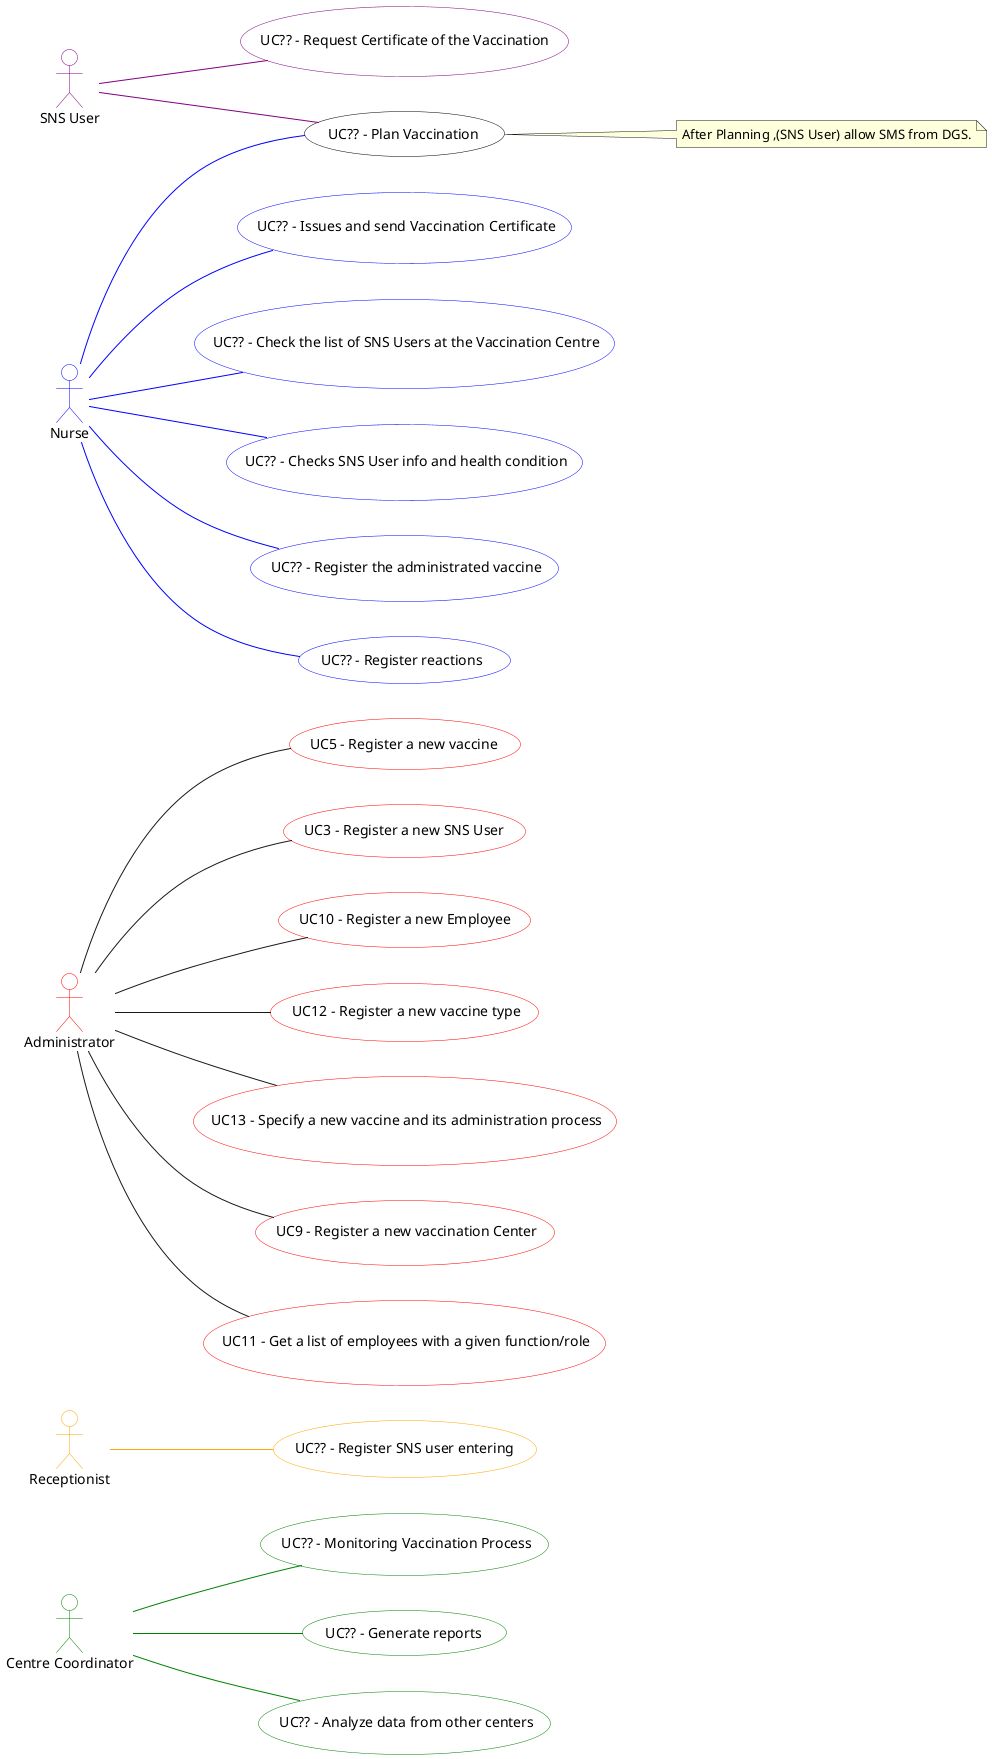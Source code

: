 @startuml

left to right direction
actor "Centre Coordinator" #white;line:green
actor "Receptionist" #white;line:orange
actor "Administrator" #white;line:red
actor "SNS User" #white;line:purple
actor "Nurse" #white;line:blue

usecase " UC?? - Monitoring Vaccination Process" as UC1 #white;line:green
usecase " UC?? - Plan Vaccination" as UC2 #white;line:black
usecase " UC?? - Register SNS user entering " as UC3 #white;line:orange
usecase " UC?? - Request Certificate of the Vaccination " as UC4 #white;line:purple

usecase " UC5 - Register a new vaccine" as UC5  #white;line:red
usecase " UC3 - Register a new SNS User" as UC6 #white;line:red
usecase " UC10 - Register a new Employee" as UC9 #white;line:red
usecase " UC12 - Register a new vaccine type" as UC10 #white;line:red
usecase " UC13 - Specify a new vaccine and its administration process" as UC11 #white;line:red
usecase " UC9 - Register a new vaccination Center" as UC12 #white;line:red
usecase " UC11 - Get a list of employees with a given function/role" as UC13 #white;line:red

usecase " UC?? - Issues and send Vaccination Certificate" as UC14 #white;line:blue
usecase " UC?? - Check the list of SNS Users at the Vaccination Centre" as UC15 #white;line:blue
usecase " UC?? - Checks SNS User info and health condition" as UC16 #white;line:blue
usecase " UC?? - Register the administrated vaccine" as UC17 #white;line:blue
usecase " UC?? - Register reactions " as UC18 #white;line:blue
usecase " UC?? - Generate reports" as UC19 #white;line:green
usecase " UC?? - Analyze data from other centers" as UC20 #white;line:green

note right of UC2 : After Planning ,(SNS User) allow SMS from DGS.

Receptionist -down- UC3 #line:orange

:Centre Coordinator: -down- UC1 #line:green
:Centre Coordinator: -down- UC19 #line:green
:Centre Coordinator: -down- UC20 #line:green

:Administrator: -down- UC5
:Administrator: -down- UC6

:Administrator: -down- UC9
:Administrator: -down- UC10
:Administrator: -down- UC11
:Administrator: -down- UC12
:Administrator: -down- UC13

:SNS User: -down- UC2 #line:purple

:SNS User: -down- UC4 #line:purple

:Nurse: -down- UC2 #line:blue
:Nurse: -down- UC14 #line:blue
:Nurse: -down- UC15 #line:blue
:Nurse: -down- UC16 #line:blue
:Nurse: -down- UC17 #line:blue
:Nurse: -down- UC18 #line:blue
@enduml
